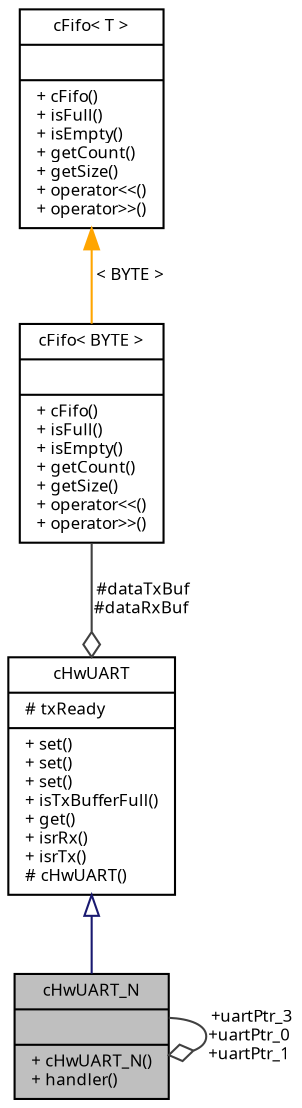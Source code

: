 digraph "cHwUART_N"
{
  edge [fontname="Sans",fontsize="8",labelfontname="Sans",labelfontsize="8"];
  node [fontname="Sans",fontsize="8",shape=record];
  Node1 [label="{cHwUART_N\n||+ cHwUART_N()\l+ handler()\l}",height=0.2,width=0.4,color="black", fillcolor="grey75", style="filled", fontcolor="black"];
  Node2 -> Node1 [dir="back",color="midnightblue",fontsize="8",style="solid",arrowtail="onormal",fontname="Sans"];
  Node2 [label="{cHwUART\n|# txReady\l|+ set()\l+ set()\l+ set()\l+ isTxBufferFull()\l+ get()\l+ isrRx()\l+ isrTx()\l# cHwUART()\l}",height=0.2,width=0.4,color="black", fillcolor="white", style="filled",URL="$classc_hw_u_a_r_t.html",tooltip="Abstract class supporting the UART hardware. "];
  Node3 -> Node2 [color="grey25",fontsize="8",style="solid",label=" #dataTxBuf\n#dataRxBuf" ,arrowhead="odiamond",fontname="Sans"];
  Node3 [label="{cFifo\< BYTE \>\n||+ cFifo()\l+ isFull()\l+ isEmpty()\l+ getCount()\l+ getSize()\l+ operator\<\<()\l+ operator\>\>()\l}",height=0.2,width=0.4,color="black", fillcolor="white", style="filled",URL="$classc_fifo.html"];
  Node4 -> Node3 [dir="back",color="orange",fontsize="8",style="solid",label=" \< BYTE \>" ,fontname="Sans"];
  Node4 [label="{cFifo\< T \>\n||+ cFifo()\l+ isFull()\l+ isEmpty()\l+ getCount()\l+ getSize()\l+ operator\<\<()\l+ operator\>\>()\l}",height=0.2,width=0.4,color="black", fillcolor="white", style="filled",URL="$classc_fifo.html",tooltip="First-In-First-Out memory. "];
  Node1 -> Node1 [color="grey25",fontsize="8",style="solid",label=" +uartPtr_3\n+uartPtr_0\n+uartPtr_1" ,arrowhead="odiamond",fontname="Sans"];
}
